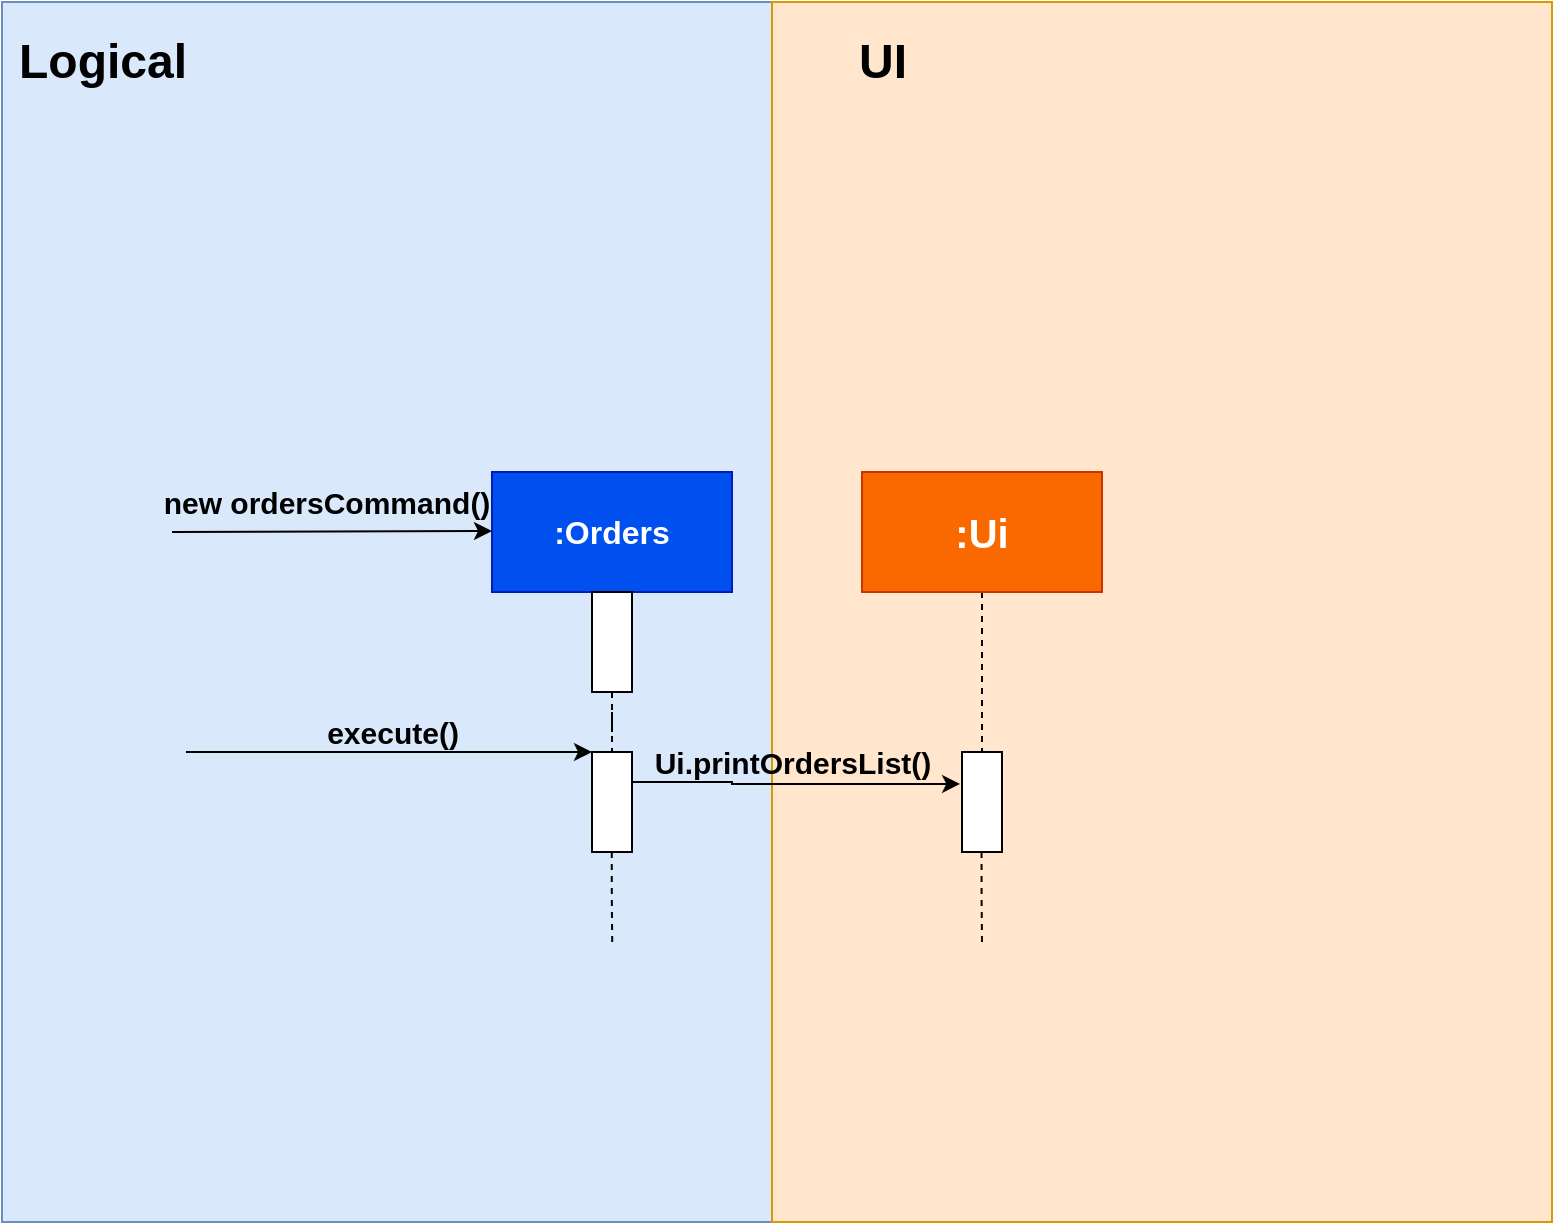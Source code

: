 <mxfile version="15.4.0" type="device"><diagram id="6o3Ktj1a7UD3uhhX8htu" name="Page-1"><mxGraphModel dx="621" dy="552" grid="1" gridSize="10" guides="1" tooltips="1" connect="1" arrows="1" fold="1" page="1" pageScale="1" pageWidth="850" pageHeight="1100" math="0" shadow="0"><root><mxCell id="0"/><mxCell id="1" parent="0"/><mxCell id="cAQbSJLlvFF-3Eubm_O5-15" value="" style="rounded=0;whiteSpace=wrap;html=1;fontSize=15;fillColor=#dae8fc;strokeColor=#6c8ebf;" parent="1" vertex="1"><mxGeometry x="35" y="220" width="390" height="610" as="geometry"/></mxCell><mxCell id="cAQbSJLlvFF-3Eubm_O5-11" value="" style="rounded=0;whiteSpace=wrap;html=1;fontSize=15;fillColor=#ffe6cc;strokeColor=#d79b00;" parent="1" vertex="1"><mxGeometry x="420" y="220" width="390" height="610" as="geometry"/></mxCell><mxCell id="HbjExR8wNZssKh-yRnN1-10" value="" style="endArrow=classic;html=1;rounded=0;edgeStyle=orthogonalEdgeStyle;" parent="1" edge="1"><mxGeometry width="50" height="50" relative="1" as="geometry"><mxPoint x="120" y="485" as="sourcePoint"/><mxPoint x="280" y="484.5" as="targetPoint"/><Array as="points"><mxPoint x="120" y="484.5"/><mxPoint x="120" y="484.5"/></Array></mxGeometry></mxCell><mxCell id="O4BO6kF_sttRDeRoDgze-13" value="&lt;font style=&quot;font-size: 16px&quot;&gt;&lt;b&gt;:Orders&lt;/b&gt;&lt;/font&gt;" style="rounded=0;whiteSpace=wrap;html=1;fillColor=#0050ef;strokeColor=#001DBC;fontColor=#ffffff;" parent="1" vertex="1"><mxGeometry x="280" y="455" width="120" height="60" as="geometry"/></mxCell><mxCell id="cAQbSJLlvFF-3Eubm_O5-7" style="edgeStyle=orthogonalEdgeStyle;rounded=0;orthogonalLoop=1;jettySize=auto;html=1;entryX=0.5;entryY=0;entryDx=0;entryDy=0;dashed=1;endArrow=none;endFill=0;" parent="1" source="O4BO6kF_sttRDeRoDgze-14" target="cAQbSJLlvFF-3Eubm_O5-6" edge="1"><mxGeometry relative="1" as="geometry"/></mxCell><mxCell id="O4BO6kF_sttRDeRoDgze-14" value="" style="rounded=0;whiteSpace=wrap;html=1;" parent="1" vertex="1"><mxGeometry x="330" y="515" width="20" height="50" as="geometry"/></mxCell><mxCell id="vzrOOddSk57pJGVX7E50-2" value="new ordersCommand()" style="text;strokeColor=none;fillColor=none;html=1;fontSize=15;fontStyle=1;verticalAlign=middle;align=center;" parent="1" vertex="1"><mxGeometry x="167" y="455" width="60" height="30" as="geometry"/></mxCell><mxCell id="cAQbSJLlvFF-3Eubm_O5-4" style="edgeStyle=orthogonalEdgeStyle;rounded=0;orthogonalLoop=1;jettySize=auto;html=1;endArrow=none;endFill=0;dashed=1;entryX=0.5;entryY=0;entryDx=0;entryDy=0;" parent="1" source="cAQbSJLlvFF-3Eubm_O5-3" target="cAQbSJLlvFF-3Eubm_O5-5" edge="1"><mxGeometry relative="1" as="geometry"><mxPoint x="525" y="545" as="targetPoint"/></mxGeometry></mxCell><mxCell id="cAQbSJLlvFF-3Eubm_O5-3" value="&lt;b&gt;&lt;font style=&quot;font-size: 20px&quot; color=&quot;#ffffff&quot;&gt;:Ui&lt;/font&gt;&lt;/b&gt;" style="rounded=0;whiteSpace=wrap;html=1;fillColor=#fa6800;strokeColor=#C73500;fontColor=#000000;" parent="1" vertex="1"><mxGeometry x="465" y="455" width="120" height="60" as="geometry"/></mxCell><mxCell id="cAQbSJLlvFF-3Eubm_O5-5" value="" style="rounded=0;whiteSpace=wrap;html=1;" parent="1" vertex="1"><mxGeometry x="515" y="595" width="20" height="50" as="geometry"/></mxCell><mxCell id="cAQbSJLlvFF-3Eubm_O5-8" style="edgeStyle=orthogonalEdgeStyle;rounded=0;orthogonalLoop=1;jettySize=auto;html=1;endArrow=classic;endFill=1;exitX=1;exitY=0;exitDx=0;exitDy=0;entryX=-0.047;entryY=0.319;entryDx=0;entryDy=0;entryPerimeter=0;" parent="1" target="cAQbSJLlvFF-3Eubm_O5-5" edge="1"><mxGeometry relative="1" as="geometry"><mxPoint x="350" y="610" as="sourcePoint"/><mxPoint x="510" y="610" as="targetPoint"/><Array as="points"><mxPoint x="400" y="610"/></Array></mxGeometry></mxCell><mxCell id="cAQbSJLlvFF-3Eubm_O5-6" value="" style="rounded=0;whiteSpace=wrap;html=1;" parent="1" vertex="1"><mxGeometry x="330" y="595" width="20" height="50" as="geometry"/></mxCell><mxCell id="cAQbSJLlvFF-3Eubm_O5-9" value="Ui.printOrdersList()" style="text;strokeColor=none;fillColor=none;html=1;fontSize=15;fontStyle=1;verticalAlign=middle;align=center;" parent="1" vertex="1"><mxGeometry x="380" y="580" width="100" height="40" as="geometry"/></mxCell><mxCell id="cAQbSJLlvFF-3Eubm_O5-14" value="" style="endArrow=classic;html=1;rounded=0;fontSize=15;edgeStyle=orthogonalEdgeStyle;" parent="1" edge="1"><mxGeometry width="50" height="50" relative="1" as="geometry"><mxPoint x="127" y="595" as="sourcePoint"/><mxPoint x="330" y="595" as="targetPoint"/></mxGeometry></mxCell><mxCell id="cAQbSJLlvFF-3Eubm_O5-16" value="execute()" style="text;strokeColor=none;fillColor=none;html=1;fontSize=15;fontStyle=1;verticalAlign=middle;align=center;" parent="1" vertex="1"><mxGeometry x="200" y="570" width="60" height="30" as="geometry"/></mxCell><mxCell id="cAQbSJLlvFF-3Eubm_O5-18" value="Logical" style="text;strokeColor=none;fillColor=none;html=1;fontSize=24;fontStyle=1;verticalAlign=middle;align=center;" parent="1" vertex="1"><mxGeometry x="35" y="230" width="100" height="40" as="geometry"/></mxCell><mxCell id="cAQbSJLlvFF-3Eubm_O5-19" value="UI" style="text;strokeColor=none;fillColor=none;html=1;fontSize=24;fontStyle=1;verticalAlign=middle;align=center;" parent="1" vertex="1"><mxGeometry x="425" y="230" width="100" height="40" as="geometry"/></mxCell><mxCell id="v4yN0UGKH9j1IV3mZkZW-2" style="edgeStyle=orthogonalEdgeStyle;rounded=0;orthogonalLoop=1;jettySize=auto;html=1;endArrow=none;endFill=0;dashed=1;" edge="1" parent="1"><mxGeometry relative="1" as="geometry"><mxPoint x="525" y="690" as="targetPoint"/><mxPoint x="524.77" y="645" as="sourcePoint"/><Array as="points"><mxPoint x="525" y="668"/></Array></mxGeometry></mxCell><mxCell id="v4yN0UGKH9j1IV3mZkZW-3" style="edgeStyle=orthogonalEdgeStyle;rounded=0;orthogonalLoop=1;jettySize=auto;html=1;endArrow=none;endFill=0;dashed=1;" edge="1" parent="1"><mxGeometry relative="1" as="geometry"><mxPoint x="340.11" y="690" as="targetPoint"/><mxPoint x="339.88" y="645" as="sourcePoint"/><Array as="points"><mxPoint x="340.11" y="668"/></Array></mxGeometry></mxCell></root></mxGraphModel></diagram></mxfile>